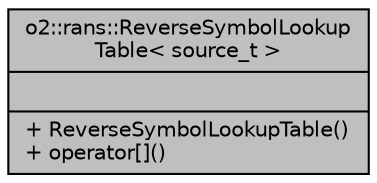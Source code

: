 digraph "o2::rans::ReverseSymbolLookupTable&lt; source_t &gt;"
{
 // INTERACTIVE_SVG=YES
  bgcolor="transparent";
  edge [fontname="Helvetica",fontsize="10",labelfontname="Helvetica",labelfontsize="10"];
  node [fontname="Helvetica",fontsize="10",shape=record];
  Node1 [label="{o2::rans::ReverseSymbolLookup\lTable\< source_t \>\n||+ ReverseSymbolLookupTable()\l+ operator[]()\l}",height=0.2,width=0.4,color="black", fillcolor="grey75", style="filled", fontcolor="black"];
}
